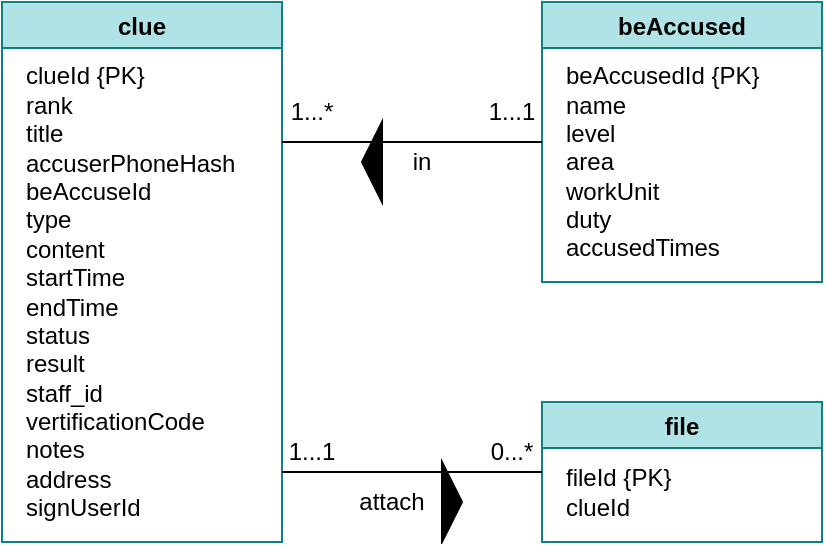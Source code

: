 <mxfile version="18.1.3" type="github"><diagram id="PVdCfdHXLEt_9WwVZcfN" name="Page-1"><mxGraphModel dx="1038" dy="491" grid="1" gridSize="10" guides="1" tooltips="1" connect="1" arrows="1" fold="1" page="1" pageScale="1" pageWidth="827" pageHeight="1169" math="0" shadow="0"><root><mxCell id="0"/><mxCell id="1" parent="0"/><mxCell id="waUtbsq5y6apSech4ZY3-2" value="clue" style="swimlane;fillColor=#b0e3e6;strokeColor=#0e8088;" parent="1" vertex="1"><mxGeometry x="200" y="230" width="140" height="270" as="geometry"><mxRectangle x="200" y="230" width="130" height="23" as="alternateBounds"/></mxGeometry></mxCell><mxCell id="waUtbsq5y6apSech4ZY3-6" value="clueId {PK}&lt;br&gt;rank&lt;br&gt;&lt;div style=&quot;&quot;&gt;title&lt;/div&gt;&lt;div style=&quot;&quot;&gt;accuserPhoneHash&lt;/div&gt;&lt;div style=&quot;&quot;&gt;beAccuseId&lt;/div&gt;&lt;div style=&quot;&quot;&gt;type&lt;/div&gt;&lt;div style=&quot;&quot;&gt;content&lt;/div&gt;&lt;div style=&quot;&quot;&gt;startTime&lt;/div&gt;&lt;div style=&quot;&quot;&gt;endTime&lt;/div&gt;&lt;div style=&quot;&quot;&gt;status&lt;/div&gt;&lt;div style=&quot;&quot;&gt;result&lt;/div&gt;&lt;div style=&quot;&quot;&gt;staff_id&lt;/div&gt;&lt;div style=&quot;&quot;&gt;vertificationCode&lt;/div&gt;&lt;div style=&quot;&quot;&gt;notes&lt;/div&gt;&lt;div style=&quot;&quot;&gt;address&lt;/div&gt;&lt;div style=&quot;&quot;&gt;signUserId&lt;/div&gt;" style="text;html=1;align=left;verticalAlign=middle;resizable=0;points=[];autosize=1;strokeColor=none;fillColor=none;" parent="waUtbsq5y6apSech4ZY3-2" vertex="1"><mxGeometry x="10" y="30" width="120" height="230" as="geometry"/></mxCell><mxCell id="waUtbsq5y6apSech4ZY3-5" value="file" style="swimlane;fillColor=#b0e3e6;strokeColor=#0e8088;" parent="1" vertex="1"><mxGeometry x="470" y="430" width="140" height="70" as="geometry"><mxRectangle x="470" y="430" width="50" height="23" as="alternateBounds"/></mxGeometry></mxCell><mxCell id="waUtbsq5y6apSech4ZY3-9" value="fileId {PK}&lt;br&gt;clueId" style="text;html=1;align=left;verticalAlign=middle;resizable=0;points=[];autosize=1;strokeColor=none;fillColor=none;" parent="waUtbsq5y6apSech4ZY3-5" vertex="1"><mxGeometry x="10" y="30" width="70" height="30" as="geometry"/></mxCell><mxCell id="waUtbsq5y6apSech4ZY3-3" value="beAccused" style="swimlane;fillColor=#b0e3e6;strokeColor=#0e8088;" parent="1" vertex="1"><mxGeometry x="470" y="230" width="140" height="140" as="geometry"/></mxCell><mxCell id="waUtbsq5y6apSech4ZY3-8" value="&lt;span style=&quot;&quot;&gt;beAccusedId {PK}&lt;/span&gt;&lt;br style=&quot;&quot;&gt;&lt;span style=&quot;&quot;&gt;name&lt;/span&gt;&lt;br style=&quot;&quot;&gt;&lt;span style=&quot;&quot;&gt;level&lt;/span&gt;&lt;br style=&quot;&quot;&gt;&lt;span style=&quot;&quot;&gt;area&lt;/span&gt;&lt;br style=&quot;&quot;&gt;&lt;span style=&quot;&quot;&gt;workUnit&lt;br&gt;duty&lt;br&gt;accusedTimes&lt;br&gt;&lt;/span&gt;" style="text;html=1;align=left;verticalAlign=middle;resizable=0;points=[];autosize=1;" parent="waUtbsq5y6apSech4ZY3-3" vertex="1"><mxGeometry x="10" y="30" width="110" height="100" as="geometry"/></mxCell><mxCell id="waUtbsq5y6apSech4ZY3-18" value="" style="endArrow=none;html=1;rounded=0;elbow=vertical;entryX=0;entryY=0.5;entryDx=0;entryDy=0;" parent="1" target="waUtbsq5y6apSech4ZY3-3" edge="1"><mxGeometry width="50" height="50" relative="1" as="geometry"><mxPoint x="340" y="300" as="sourcePoint"/><mxPoint x="430" y="298" as="targetPoint"/></mxGeometry></mxCell><mxCell id="waUtbsq5y6apSech4ZY3-19" value="1...1" style="text;html=1;strokeColor=none;fillColor=none;align=center;verticalAlign=middle;whiteSpace=wrap;rounded=0;" parent="1" vertex="1"><mxGeometry x="438" y="280" width="34" height="10" as="geometry"/></mxCell><mxCell id="waUtbsq5y6apSech4ZY3-24" value="1...*" style="text;html=1;strokeColor=none;fillColor=none;align=center;verticalAlign=middle;whiteSpace=wrap;rounded=0;" parent="1" vertex="1"><mxGeometry x="340" y="280" width="30" height="10" as="geometry"/></mxCell><mxCell id="waUtbsq5y6apSech4ZY3-27" value="" style="endArrow=none;html=1;rounded=0;elbow=vertical;entryX=0;entryY=0.5;entryDx=0;entryDy=0;" parent="1" target="waUtbsq5y6apSech4ZY3-5" edge="1"><mxGeometry width="50" height="50" relative="1" as="geometry"><mxPoint x="340" y="465" as="sourcePoint"/><mxPoint x="400" y="440" as="targetPoint"/></mxGeometry></mxCell><mxCell id="waUtbsq5y6apSech4ZY3-29" value="1...1" style="text;html=1;strokeColor=none;fillColor=none;align=center;verticalAlign=middle;whiteSpace=wrap;rounded=0;" parent="1" vertex="1"><mxGeometry x="340" y="450" width="30" height="10" as="geometry"/></mxCell><mxCell id="waUtbsq5y6apSech4ZY3-30" value="0...*" style="text;html=1;strokeColor=none;fillColor=none;align=center;verticalAlign=middle;whiteSpace=wrap;rounded=0;" parent="1" vertex="1"><mxGeometry x="440" y="450" width="30" height="10" as="geometry"/></mxCell><mxCell id="waUtbsq5y6apSech4ZY3-31" value="attach" style="text;html=1;strokeColor=none;fillColor=none;align=center;verticalAlign=middle;whiteSpace=wrap;rounded=0;" parent="1" vertex="1"><mxGeometry x="370" y="470" width="50" height="20" as="geometry"/></mxCell><mxCell id="iyclm2ML-x0x2ChSaFrF-1" value="in" style="text;html=1;strokeColor=none;fillColor=none;align=center;verticalAlign=middle;whiteSpace=wrap;rounded=0;" vertex="1" parent="1"><mxGeometry x="390" y="300" width="40" height="20" as="geometry"/></mxCell><mxCell id="iyclm2ML-x0x2ChSaFrF-2" style="edgeStyle=orthogonalEdgeStyle;rounded=0;orthogonalLoop=1;jettySize=auto;html=1;exitX=0.5;exitY=1;exitDx=0;exitDy=0;" edge="1" parent="1" source="waUtbsq5y6apSech4ZY3-31" target="waUtbsq5y6apSech4ZY3-31"><mxGeometry relative="1" as="geometry"/></mxCell><mxCell id="iyclm2ML-x0x2ChSaFrF-3" value="" style="shape=mxgraph.arrows2.wedgeArrow;html=1;fillColor=#000000;bendable=0;rounded=0;exitX=1;exitY=0.5;exitDx=0;exitDy=0;" edge="1" parent="1" source="waUtbsq5y6apSech4ZY3-31"><mxGeometry width="100" height="100" relative="1" as="geometry"><mxPoint x="400" y="610" as="sourcePoint"/><mxPoint x="430" y="480" as="targetPoint"/></mxGeometry></mxCell><mxCell id="iyclm2ML-x0x2ChSaFrF-4" value="" style="shape=mxgraph.arrows2.wedgeArrow;html=1;fillColor=#000000;bendable=0;rounded=0;exitX=0;exitY=0.5;exitDx=0;exitDy=0;" edge="1" parent="1" source="iyclm2ML-x0x2ChSaFrF-1"><mxGeometry width="100" height="100" relative="1" as="geometry"><mxPoint x="370" y="470" as="sourcePoint"/><mxPoint x="380" y="310" as="targetPoint"/></mxGeometry></mxCell></root></mxGraphModel></diagram></mxfile>